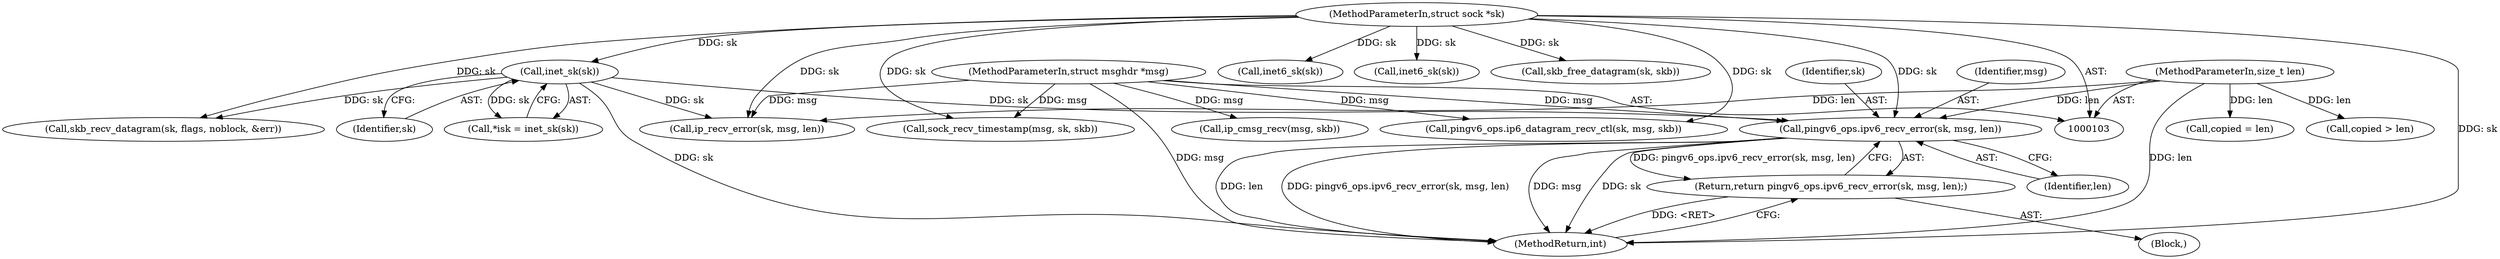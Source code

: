 digraph "0_linux_bceaa90240b6019ed73b49965eac7d167610be69_0@API" {
"1000191" [label="(Call,pingv6_ops.ipv6_recv_error(sk, msg, len))"];
"1000115" [label="(Call,inet_sk(sk))"];
"1000105" [label="(MethodParameterIn,struct sock *sk)"];
"1000106" [label="(MethodParameterIn,struct msghdr *msg)"];
"1000107" [label="(MethodParameterIn,size_t len)"];
"1000190" [label="(Return,return pingv6_ops.ipv6_recv_error(sk, msg, len);)"];
"1000180" [label="(Call,ip_recv_error(sk, msg, len))"];
"1000222" [label="(Call,copied = len)"];
"1000116" [label="(Identifier,sk)"];
"1000105" [label="(MethodParameterIn,struct sock *sk)"];
"1000384" [label="(MethodReturn,int)"];
"1000364" [label="(Call,pingv6_ops.ip6_datagram_recv_ctl(sk, msg, skb))"];
"1000360" [label="(Call,inet6_sk(sk))"];
"1000298" [label="(Call,inet6_sk(sk))"];
"1000375" [label="(Call,skb_free_datagram(sk, skb))"];
"1000191" [label="(Call,pingv6_ops.ipv6_recv_error(sk, msg, len))"];
"1000194" [label="(Identifier,len)"];
"1000190" [label="(Return,return pingv6_ops.ipv6_recv_error(sk, msg, len);)"];
"1000213" [label="(Call,copied > len)"];
"1000107" [label="(MethodParameterIn,size_t len)"];
"1000193" [label="(Identifier,msg)"];
"1000197" [label="(Call,skb_recv_datagram(sk, flags, noblock, &err))"];
"1000189" [label="(Block,)"];
"1000192" [label="(Identifier,sk)"];
"1000113" [label="(Call,*isk = inet_sk(sk))"];
"1000115" [label="(Call,inet_sk(sk))"];
"1000106" [label="(MethodParameterIn,struct msghdr *msg)"];
"1000237" [label="(Call,sock_recv_timestamp(msg, sk, skb))"];
"1000286" [label="(Call,ip_cmsg_recv(msg, skb))"];
"1000191" -> "1000190"  [label="AST: "];
"1000191" -> "1000194"  [label="CFG: "];
"1000192" -> "1000191"  [label="AST: "];
"1000193" -> "1000191"  [label="AST: "];
"1000194" -> "1000191"  [label="AST: "];
"1000190" -> "1000191"  [label="CFG: "];
"1000191" -> "1000384"  [label="DDG: len"];
"1000191" -> "1000384"  [label="DDG: pingv6_ops.ipv6_recv_error(sk, msg, len)"];
"1000191" -> "1000384"  [label="DDG: msg"];
"1000191" -> "1000384"  [label="DDG: sk"];
"1000191" -> "1000190"  [label="DDG: pingv6_ops.ipv6_recv_error(sk, msg, len)"];
"1000115" -> "1000191"  [label="DDG: sk"];
"1000105" -> "1000191"  [label="DDG: sk"];
"1000106" -> "1000191"  [label="DDG: msg"];
"1000107" -> "1000191"  [label="DDG: len"];
"1000115" -> "1000113"  [label="AST: "];
"1000115" -> "1000116"  [label="CFG: "];
"1000116" -> "1000115"  [label="AST: "];
"1000113" -> "1000115"  [label="CFG: "];
"1000115" -> "1000384"  [label="DDG: sk"];
"1000115" -> "1000113"  [label="DDG: sk"];
"1000105" -> "1000115"  [label="DDG: sk"];
"1000115" -> "1000180"  [label="DDG: sk"];
"1000115" -> "1000197"  [label="DDG: sk"];
"1000105" -> "1000103"  [label="AST: "];
"1000105" -> "1000384"  [label="DDG: sk"];
"1000105" -> "1000180"  [label="DDG: sk"];
"1000105" -> "1000197"  [label="DDG: sk"];
"1000105" -> "1000237"  [label="DDG: sk"];
"1000105" -> "1000298"  [label="DDG: sk"];
"1000105" -> "1000360"  [label="DDG: sk"];
"1000105" -> "1000364"  [label="DDG: sk"];
"1000105" -> "1000375"  [label="DDG: sk"];
"1000106" -> "1000103"  [label="AST: "];
"1000106" -> "1000384"  [label="DDG: msg"];
"1000106" -> "1000180"  [label="DDG: msg"];
"1000106" -> "1000237"  [label="DDG: msg"];
"1000106" -> "1000286"  [label="DDG: msg"];
"1000106" -> "1000364"  [label="DDG: msg"];
"1000107" -> "1000103"  [label="AST: "];
"1000107" -> "1000384"  [label="DDG: len"];
"1000107" -> "1000180"  [label="DDG: len"];
"1000107" -> "1000213"  [label="DDG: len"];
"1000107" -> "1000222"  [label="DDG: len"];
"1000190" -> "1000189"  [label="AST: "];
"1000384" -> "1000190"  [label="CFG: "];
"1000190" -> "1000384"  [label="DDG: <RET>"];
}
